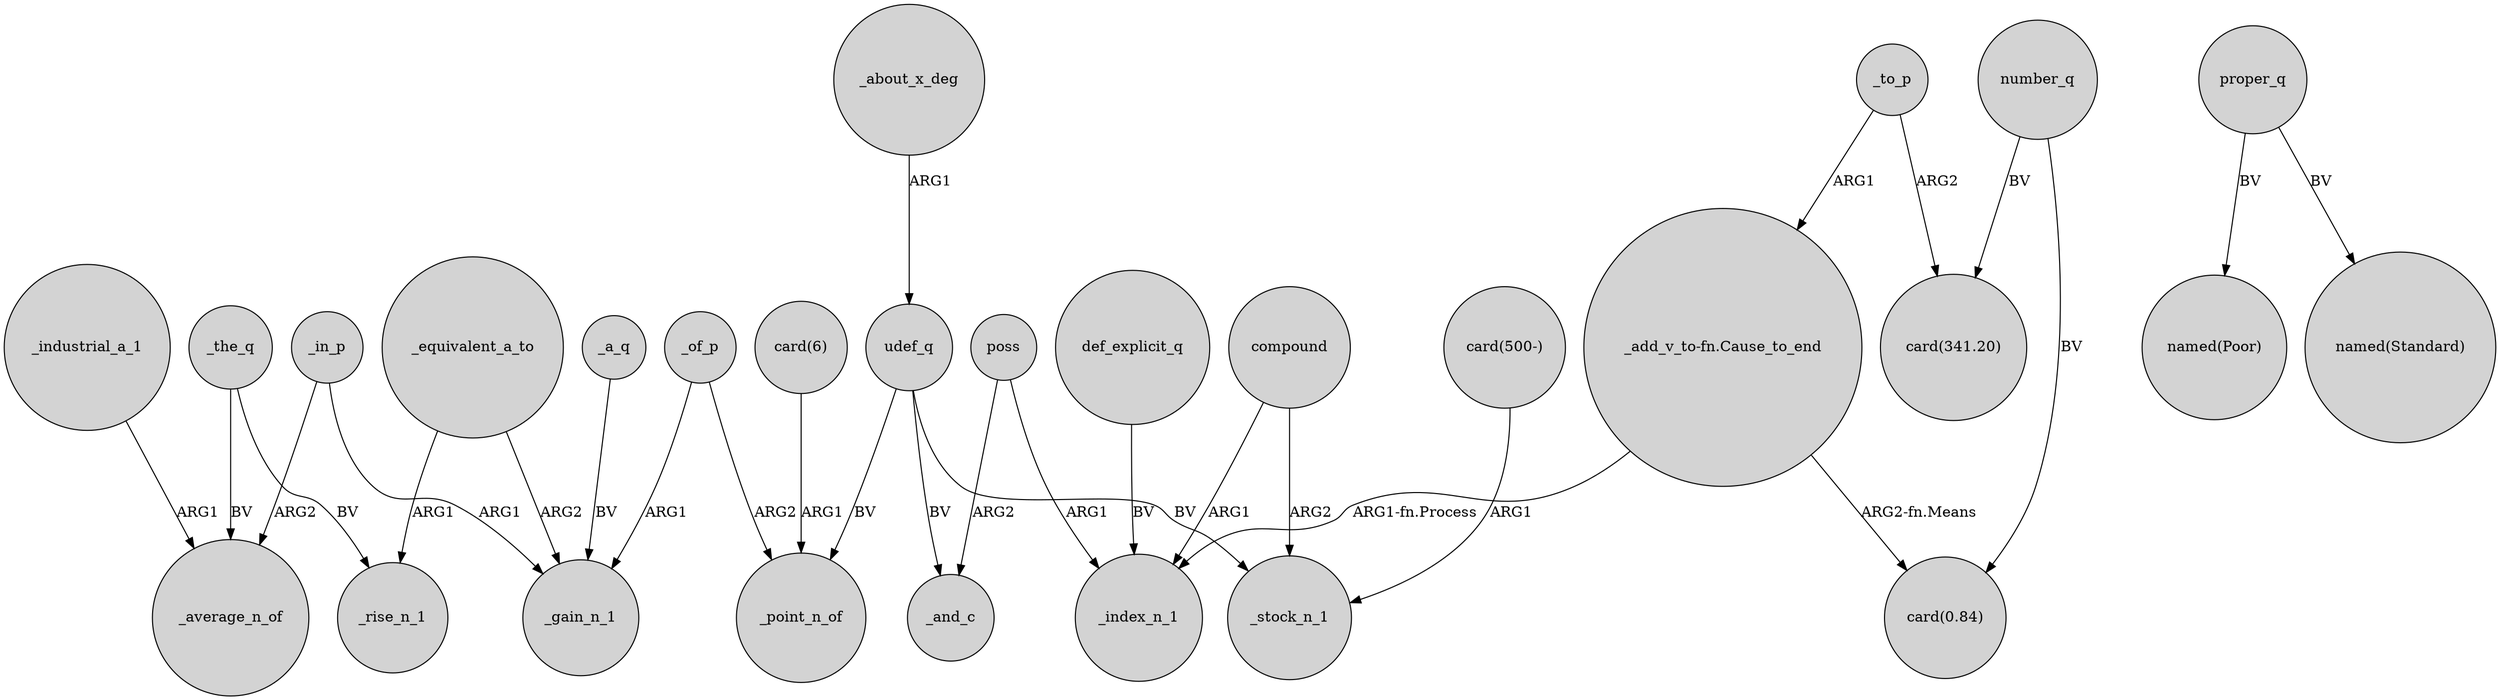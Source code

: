 digraph {
	node [shape=circle style=filled]
	_equivalent_a_to -> _gain_n_1 [label=ARG2]
	_in_p -> _average_n_of [label=ARG2]
	def_explicit_q -> _index_n_1 [label=BV]
	proper_q -> "named(Poor)" [label=BV]
	poss -> _index_n_1 [label=ARG1]
	_the_q -> _average_n_of [label=BV]
	udef_q -> _and_c [label=BV]
	_of_p -> _gain_n_1 [label=ARG1]
	"_add_v_to-fn.Cause_to_end" -> _index_n_1 [label="ARG1-fn.Process"]
	_about_x_deg -> udef_q [label=ARG1]
	_of_p -> _point_n_of [label=ARG2]
	udef_q -> _stock_n_1 [label=BV]
	poss -> _and_c [label=ARG2]
	"card(500-)" -> _stock_n_1 [label=ARG1]
	"_add_v_to-fn.Cause_to_end" -> "card(0.84)" [label="ARG2-fn.Means"]
	"card(6)" -> _point_n_of [label=ARG1]
	_to_p -> "_add_v_to-fn.Cause_to_end" [label=ARG1]
	compound -> _stock_n_1 [label=ARG2]
	_the_q -> _rise_n_1 [label=BV]
	_a_q -> _gain_n_1 [label=BV]
	_in_p -> _gain_n_1 [label=ARG1]
	proper_q -> "named(Standard)" [label=BV]
	compound -> _index_n_1 [label=ARG1]
	number_q -> "card(341.20)" [label=BV]
	number_q -> "card(0.84)" [label=BV]
	udef_q -> _point_n_of [label=BV]
	_to_p -> "card(341.20)" [label=ARG2]
	_equivalent_a_to -> _rise_n_1 [label=ARG1]
	_industrial_a_1 -> _average_n_of [label=ARG1]
}
